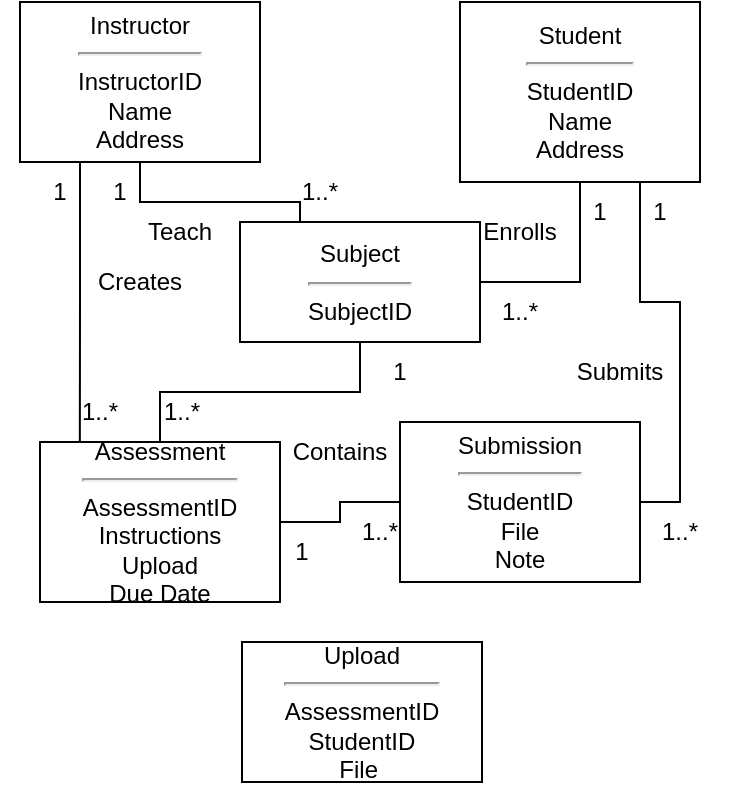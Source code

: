 <mxfile version="20.2.3" type="github">
  <diagram id="ZRupTK8vs-YXc7_zND_B" name="Page-1">
    <mxGraphModel dx="1163" dy="349" grid="1" gridSize="10" guides="1" tooltips="1" connect="1" arrows="1" fold="1" page="1" pageScale="1" pageWidth="827" pageHeight="1169" math="0" shadow="0">
      <root>
        <mxCell id="0" />
        <mxCell id="1" parent="0" />
        <mxCell id="2UmxWIpTpZnCIBJGYqUd-4" style="edgeStyle=orthogonalEdgeStyle;rounded=0;orthogonalLoop=1;jettySize=auto;html=1;entryX=0.25;entryY=0;entryDx=0;entryDy=0;endArrow=none;endFill=0;" edge="1" parent="1" source="IURKMykqJG9VInVJ1P5J-1" target="2UmxWIpTpZnCIBJGYqUd-1">
          <mxGeometry relative="1" as="geometry" />
        </mxCell>
        <mxCell id="2UmxWIpTpZnCIBJGYqUd-13" style="edgeStyle=orthogonalEdgeStyle;rounded=0;orthogonalLoop=1;jettySize=auto;html=1;exitX=0.25;exitY=1;exitDx=0;exitDy=0;entryX=0.166;entryY=-0.002;entryDx=0;entryDy=0;entryPerimeter=0;endArrow=none;endFill=0;" edge="1" parent="1" source="IURKMykqJG9VInVJ1P5J-1" target="2UmxWIpTpZnCIBJGYqUd-2">
          <mxGeometry relative="1" as="geometry" />
        </mxCell>
        <mxCell id="IURKMykqJG9VInVJ1P5J-1" value="Instructor&lt;br&gt;&lt;hr&gt;InstructorID&lt;br&gt;Name&lt;br&gt;Address" style="rounded=0;whiteSpace=wrap;html=1;" parent="1" vertex="1">
          <mxGeometry y="30" width="120" height="80" as="geometry" />
        </mxCell>
        <mxCell id="2UmxWIpTpZnCIBJGYqUd-10" style="edgeStyle=orthogonalEdgeStyle;rounded=0;orthogonalLoop=1;jettySize=auto;html=1;entryX=0.5;entryY=0;entryDx=0;entryDy=0;verticalAlign=middle;endArrow=none;endFill=0;" edge="1" parent="1" source="2UmxWIpTpZnCIBJGYqUd-1" target="2UmxWIpTpZnCIBJGYqUd-2">
          <mxGeometry relative="1" as="geometry" />
        </mxCell>
        <mxCell id="2UmxWIpTpZnCIBJGYqUd-1" value="Subject&lt;br&gt;&lt;hr&gt;SubjectID&lt;span style=&quot;color: rgba(0, 0, 0, 0); font-family: monospace; font-size: 0px; text-align: start;&quot;&gt;%3CmxGraphModel%3E%3Croot%3E%3CmxCell%20id%3D%220%22%2F%3E%3CmxCell%20id%3D%221%22%20parent%3D%220%22%2F%3E%3CmxCell%20id%3D%222%22%20value%3D%22Instructor%22%20style%3D%22rounded%3D0%3BwhiteSpace%3Dwrap%3Bhtml%3D1%3B%22%20vertex%3D%221%22%20parent%3D%221%22%3E%3CmxGeometry%20x%3D%2230%22%20y%3D%2290%22%20width%3D%22120%22%20height%3D%2260%22%20as%3D%22geometry%22%2F%3E%3C%2FmxCell%3E%3C%2Froot%3E%3C%2FmxGraphModel%3E&lt;/span&gt;" style="rounded=0;whiteSpace=wrap;html=1;" vertex="1" parent="1">
          <mxGeometry x="110" y="140" width="120" height="60" as="geometry" />
        </mxCell>
        <mxCell id="2UmxWIpTpZnCIBJGYqUd-22" style="edgeStyle=orthogonalEdgeStyle;rounded=0;orthogonalLoop=1;jettySize=auto;html=1;entryX=0;entryY=0.5;entryDx=0;entryDy=0;endArrow=none;endFill=0;" edge="1" parent="1" source="2UmxWIpTpZnCIBJGYqUd-2" target="2UmxWIpTpZnCIBJGYqUd-21">
          <mxGeometry relative="1" as="geometry" />
        </mxCell>
        <mxCell id="2UmxWIpTpZnCIBJGYqUd-2" value="Assessment&lt;br&gt;&lt;hr style=&quot;text-align: left;&quot;&gt;AssessmentID&lt;br&gt;Instructions&lt;br&gt;Upload&lt;br&gt;Due Date" style="rounded=0;whiteSpace=wrap;html=1;" vertex="1" parent="1">
          <mxGeometry x="10" y="250" width="120" height="80" as="geometry" />
        </mxCell>
        <mxCell id="2UmxWIpTpZnCIBJGYqUd-8" style="edgeStyle=orthogonalEdgeStyle;rounded=0;orthogonalLoop=1;jettySize=auto;html=1;entryX=1;entryY=0.5;entryDx=0;entryDy=0;endArrow=none;endFill=0;" edge="1" parent="1" source="2UmxWIpTpZnCIBJGYqUd-3" target="2UmxWIpTpZnCIBJGYqUd-1">
          <mxGeometry relative="1" as="geometry" />
        </mxCell>
        <mxCell id="2UmxWIpTpZnCIBJGYqUd-19" style="edgeStyle=orthogonalEdgeStyle;rounded=0;orthogonalLoop=1;jettySize=auto;html=1;endArrow=none;endFill=0;entryX=1;entryY=0.5;entryDx=0;entryDy=0;exitX=0.75;exitY=1;exitDx=0;exitDy=0;" edge="1" parent="1" source="2UmxWIpTpZnCIBJGYqUd-3" target="2UmxWIpTpZnCIBJGYqUd-21">
          <mxGeometry relative="1" as="geometry">
            <mxPoint x="260" y="290" as="targetPoint" />
          </mxGeometry>
        </mxCell>
        <mxCell id="2UmxWIpTpZnCIBJGYqUd-3" value="Student&lt;br&gt;&lt;hr&gt;StudentID&lt;br&gt;Name&lt;br&gt;Address&lt;br&gt;" style="rounded=0;whiteSpace=wrap;html=1;" vertex="1" parent="1">
          <mxGeometry x="220" y="30" width="120" height="90" as="geometry" />
        </mxCell>
        <mxCell id="2UmxWIpTpZnCIBJGYqUd-5" value="1..*" style="text;html=1;strokeColor=none;fillColor=none;align=center;verticalAlign=middle;whiteSpace=wrap;rounded=0;" vertex="1" parent="1">
          <mxGeometry x="120" y="110" width="60" height="30" as="geometry" />
        </mxCell>
        <mxCell id="2UmxWIpTpZnCIBJGYqUd-6" value="1" style="text;html=1;strokeColor=none;fillColor=none;align=center;verticalAlign=middle;whiteSpace=wrap;rounded=0;" vertex="1" parent="1">
          <mxGeometry x="20" y="110" width="60" height="30" as="geometry" />
        </mxCell>
        <mxCell id="2UmxWIpTpZnCIBJGYqUd-7" value="1..*" style="text;html=1;strokeColor=none;fillColor=none;align=center;verticalAlign=middle;whiteSpace=wrap;rounded=0;" vertex="1" parent="1">
          <mxGeometry x="220" y="170" width="60" height="30" as="geometry" />
        </mxCell>
        <mxCell id="2UmxWIpTpZnCIBJGYqUd-9" value="1" style="text;html=1;strokeColor=none;fillColor=none;align=center;verticalAlign=middle;whiteSpace=wrap;rounded=0;" vertex="1" parent="1">
          <mxGeometry x="260" y="120" width="60" height="30" as="geometry" />
        </mxCell>
        <mxCell id="2UmxWIpTpZnCIBJGYqUd-11" value="1" style="text;html=1;strokeColor=none;fillColor=none;align=center;verticalAlign=middle;whiteSpace=wrap;rounded=0;" vertex="1" parent="1">
          <mxGeometry x="160" y="200" width="60" height="30" as="geometry" />
        </mxCell>
        <mxCell id="2UmxWIpTpZnCIBJGYqUd-12" value="1..*" style="text;html=1;strokeColor=none;fillColor=none;align=center;verticalAlign=middle;whiteSpace=wrap;rounded=0;" vertex="1" parent="1">
          <mxGeometry x="51" y="220" width="60" height="30" as="geometry" />
        </mxCell>
        <mxCell id="2UmxWIpTpZnCIBJGYqUd-14" value="Creates" style="text;html=1;strokeColor=none;fillColor=none;align=center;verticalAlign=middle;whiteSpace=wrap;rounded=0;" vertex="1" parent="1">
          <mxGeometry x="30" y="155" width="60" height="30" as="geometry" />
        </mxCell>
        <mxCell id="2UmxWIpTpZnCIBJGYqUd-15" value="1" style="text;html=1;strokeColor=none;fillColor=none;align=center;verticalAlign=middle;whiteSpace=wrap;rounded=0;" vertex="1" parent="1">
          <mxGeometry x="-10" y="110" width="60" height="30" as="geometry" />
        </mxCell>
        <mxCell id="2UmxWIpTpZnCIBJGYqUd-16" value="1..*" style="text;html=1;strokeColor=none;fillColor=none;align=center;verticalAlign=middle;whiteSpace=wrap;rounded=0;" vertex="1" parent="1">
          <mxGeometry x="10" y="220" width="60" height="30" as="geometry" />
        </mxCell>
        <mxCell id="2UmxWIpTpZnCIBJGYqUd-20" value="Submits" style="text;html=1;strokeColor=none;fillColor=none;align=center;verticalAlign=middle;whiteSpace=wrap;rounded=0;" vertex="1" parent="1">
          <mxGeometry x="270" y="200" width="60" height="30" as="geometry" />
        </mxCell>
        <mxCell id="2UmxWIpTpZnCIBJGYqUd-21" value="Submission&lt;br&gt;&lt;hr&gt;StudentID&lt;br&gt;File&lt;br&gt;Note" style="rounded=0;whiteSpace=wrap;html=1;" vertex="1" parent="1">
          <mxGeometry x="190" y="240" width="120" height="80" as="geometry" />
        </mxCell>
        <mxCell id="2UmxWIpTpZnCIBJGYqUd-23" value="Contains" style="text;html=1;strokeColor=none;fillColor=none;align=center;verticalAlign=middle;whiteSpace=wrap;rounded=0;" vertex="1" parent="1">
          <mxGeometry x="130" y="240" width="60" height="30" as="geometry" />
        </mxCell>
        <mxCell id="2UmxWIpTpZnCIBJGYqUd-24" value="1" style="text;html=1;strokeColor=none;fillColor=none;align=center;verticalAlign=middle;whiteSpace=wrap;rounded=0;" vertex="1" parent="1">
          <mxGeometry x="111" y="290" width="60" height="30" as="geometry" />
        </mxCell>
        <mxCell id="2UmxWIpTpZnCIBJGYqUd-25" value="1..*" style="text;html=1;strokeColor=none;fillColor=none;align=center;verticalAlign=middle;whiteSpace=wrap;rounded=0;" vertex="1" parent="1">
          <mxGeometry x="150" y="280" width="60" height="30" as="geometry" />
        </mxCell>
        <mxCell id="2UmxWIpTpZnCIBJGYqUd-26" value="1..*" style="text;html=1;strokeColor=none;fillColor=none;align=center;verticalAlign=middle;whiteSpace=wrap;rounded=0;" vertex="1" parent="1">
          <mxGeometry x="300" y="280" width="60" height="30" as="geometry" />
        </mxCell>
        <mxCell id="2UmxWIpTpZnCIBJGYqUd-27" style="edgeStyle=orthogonalEdgeStyle;rounded=0;orthogonalLoop=1;jettySize=auto;html=1;exitX=0.25;exitY=0;exitDx=0;exitDy=0;entryX=0;entryY=0;entryDx=0;entryDy=0;endArrow=none;endFill=0;" edge="1" parent="1" source="2UmxWIpTpZnCIBJGYqUd-9" target="2UmxWIpTpZnCIBJGYqUd-9">
          <mxGeometry relative="1" as="geometry" />
        </mxCell>
        <mxCell id="2UmxWIpTpZnCIBJGYqUd-28" value="1" style="text;html=1;strokeColor=none;fillColor=none;align=center;verticalAlign=middle;whiteSpace=wrap;rounded=0;" vertex="1" parent="1">
          <mxGeometry x="290" y="120" width="60" height="30" as="geometry" />
        </mxCell>
        <mxCell id="2UmxWIpTpZnCIBJGYqUd-29" value="Enrolls" style="text;html=1;strokeColor=none;fillColor=none;align=center;verticalAlign=middle;whiteSpace=wrap;rounded=0;" vertex="1" parent="1">
          <mxGeometry x="220" y="130" width="60" height="30" as="geometry" />
        </mxCell>
        <mxCell id="2UmxWIpTpZnCIBJGYqUd-30" value="Teach" style="text;html=1;strokeColor=none;fillColor=none;align=center;verticalAlign=middle;whiteSpace=wrap;rounded=0;" vertex="1" parent="1">
          <mxGeometry x="50" y="130" width="60" height="30" as="geometry" />
        </mxCell>
        <mxCell id="2UmxWIpTpZnCIBJGYqUd-32" value="Upload&lt;br&gt;&lt;hr style=&quot;text-align: left;&quot;&gt;AssessmentID&lt;br&gt;StudentID&lt;br&gt;File&amp;nbsp;" style="rounded=0;whiteSpace=wrap;html=1;" vertex="1" parent="1">
          <mxGeometry x="111" y="350" width="120" height="70" as="geometry" />
        </mxCell>
      </root>
    </mxGraphModel>
  </diagram>
</mxfile>
